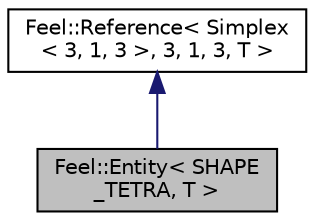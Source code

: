 digraph "Feel::Entity&lt; SHAPE_TETRA, T &gt;"
{
 // LATEX_PDF_SIZE
  edge [fontname="Helvetica",fontsize="10",labelfontname="Helvetica",labelfontsize="10"];
  node [fontname="Helvetica",fontsize="10",shape=record];
  Node1 [label="Feel::Entity\< SHAPE\l_TETRA, T \>",height=0.2,width=0.4,color="black", fillcolor="grey75", style="filled", fontcolor="black",tooltip=" "];
  Node2 -> Node1 [dir="back",color="midnightblue",fontsize="10",style="solid",fontname="Helvetica"];
  Node2 [label="Feel::Reference\< Simplex\l\< 3, 1, 3 \>, 3, 1, 3, T \>",height=0.2,width=0.4,color="black", fillcolor="white", style="filled",URL="$classFeel_1_1Reference.html",tooltip=" "];
}
